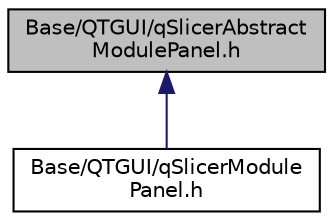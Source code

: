 digraph "Base/QTGUI/qSlicerAbstractModulePanel.h"
{
  bgcolor="transparent";
  edge [fontname="Helvetica",fontsize="10",labelfontname="Helvetica",labelfontsize="10"];
  node [fontname="Helvetica",fontsize="10",shape=record];
  Node9 [label="Base/QTGUI/qSlicerAbstract\lModulePanel.h",height=0.2,width=0.4,color="black", fillcolor="grey75", style="filled", fontcolor="black"];
  Node9 -> Node10 [dir="back",color="midnightblue",fontsize="10",style="solid",fontname="Helvetica"];
  Node10 [label="Base/QTGUI/qSlicerModule\lPanel.h",height=0.2,width=0.4,color="black",URL="$qSlicerModulePanel_8h.html"];
}
